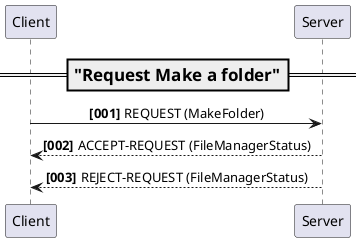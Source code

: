 @startuml
'https://plantuml.com/sequence-diagram
autonumber "<b>[000]"
skinparam defaultFontName consolas
skinparam sequenceMessageAlign center

=== "Request Make a folder" ==
Client -> Server:   REQUEST (MakeFolder)
Client <-- Server:  ACCEPT-REQUEST (FileManagerStatus)
Client <-- Server:  REJECT-REQUEST (FileManagerStatus)

@enduml
